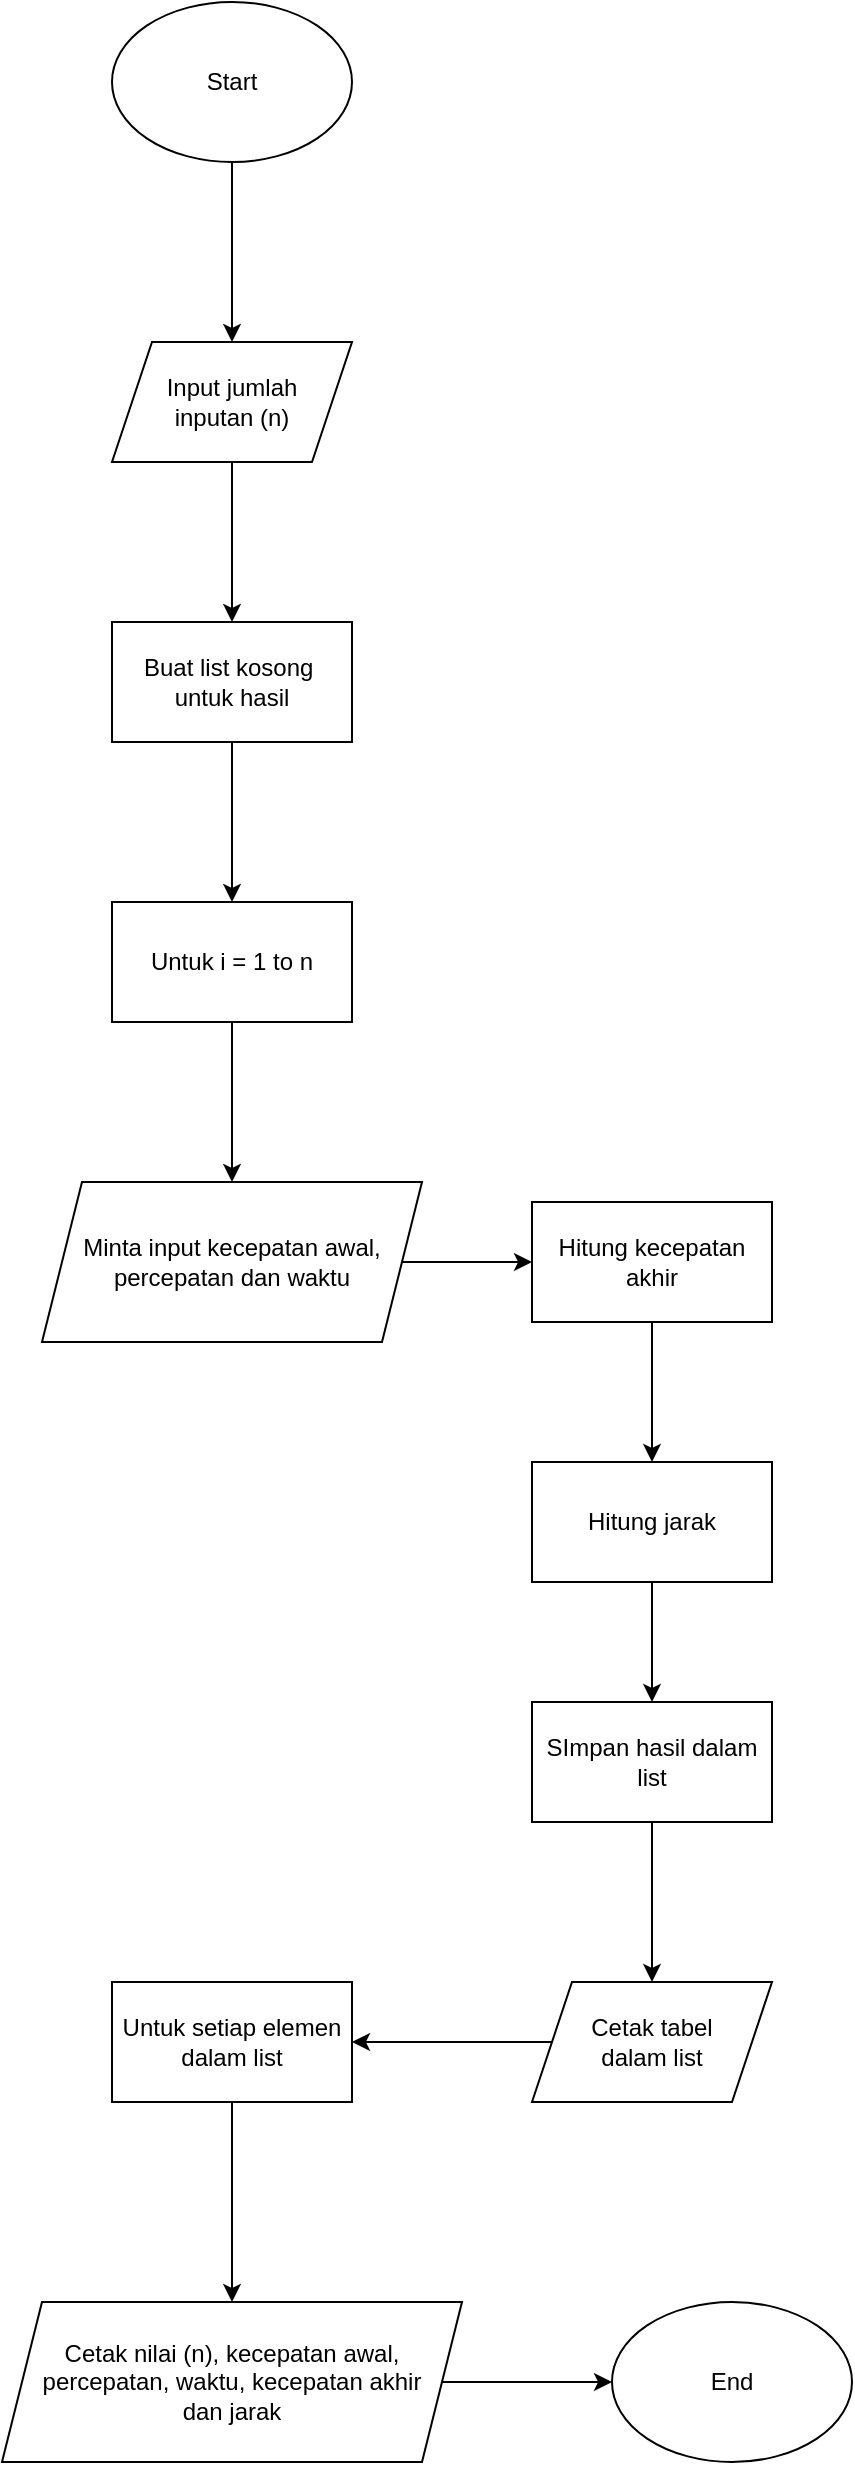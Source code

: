 <mxfile version="24.3.1" type="device">
  <diagram id="C5RBs43oDa-KdzZeNtuy" name="Page-1">
    <mxGraphModel dx="1444" dy="896" grid="1" gridSize="10" guides="1" tooltips="1" connect="1" arrows="1" fold="1" page="1" pageScale="1" pageWidth="827" pageHeight="1169" math="0" shadow="0">
      <root>
        <mxCell id="WIyWlLk6GJQsqaUBKTNV-0" />
        <mxCell id="WIyWlLk6GJQsqaUBKTNV-1" parent="WIyWlLk6GJQsqaUBKTNV-0" />
        <mxCell id="go2JA-3ObFCgA5_KcoTb-2" value="" style="edgeStyle=orthogonalEdgeStyle;rounded=0;orthogonalLoop=1;jettySize=auto;html=1;" edge="1" parent="WIyWlLk6GJQsqaUBKTNV-1" source="go2JA-3ObFCgA5_KcoTb-0" target="go2JA-3ObFCgA5_KcoTb-1">
          <mxGeometry relative="1" as="geometry" />
        </mxCell>
        <mxCell id="go2JA-3ObFCgA5_KcoTb-0" value="Start" style="ellipse;whiteSpace=wrap;html=1;" vertex="1" parent="WIyWlLk6GJQsqaUBKTNV-1">
          <mxGeometry x="330" y="80" width="120" height="80" as="geometry" />
        </mxCell>
        <mxCell id="go2JA-3ObFCgA5_KcoTb-4" value="" style="edgeStyle=orthogonalEdgeStyle;rounded=0;orthogonalLoop=1;jettySize=auto;html=1;" edge="1" parent="WIyWlLk6GJQsqaUBKTNV-1" source="go2JA-3ObFCgA5_KcoTb-1" target="go2JA-3ObFCgA5_KcoTb-3">
          <mxGeometry relative="1" as="geometry" />
        </mxCell>
        <mxCell id="go2JA-3ObFCgA5_KcoTb-1" value="Input jumlah&lt;div&gt;inputan (n)&lt;/div&gt;" style="shape=parallelogram;perimeter=parallelogramPerimeter;whiteSpace=wrap;html=1;fixedSize=1;" vertex="1" parent="WIyWlLk6GJQsqaUBKTNV-1">
          <mxGeometry x="330" y="250" width="120" height="60" as="geometry" />
        </mxCell>
        <mxCell id="go2JA-3ObFCgA5_KcoTb-6" value="" style="edgeStyle=orthogonalEdgeStyle;rounded=0;orthogonalLoop=1;jettySize=auto;html=1;" edge="1" parent="WIyWlLk6GJQsqaUBKTNV-1" source="go2JA-3ObFCgA5_KcoTb-3" target="go2JA-3ObFCgA5_KcoTb-5">
          <mxGeometry relative="1" as="geometry" />
        </mxCell>
        <mxCell id="go2JA-3ObFCgA5_KcoTb-3" value="Buat list kosong&amp;nbsp;&lt;div&gt;untuk hasil&lt;/div&gt;" style="whiteSpace=wrap;html=1;" vertex="1" parent="WIyWlLk6GJQsqaUBKTNV-1">
          <mxGeometry x="330" y="390" width="120" height="60" as="geometry" />
        </mxCell>
        <mxCell id="go2JA-3ObFCgA5_KcoTb-8" value="" style="edgeStyle=orthogonalEdgeStyle;rounded=0;orthogonalLoop=1;jettySize=auto;html=1;" edge="1" parent="WIyWlLk6GJQsqaUBKTNV-1" source="go2JA-3ObFCgA5_KcoTb-5" target="go2JA-3ObFCgA5_KcoTb-7">
          <mxGeometry relative="1" as="geometry" />
        </mxCell>
        <mxCell id="go2JA-3ObFCgA5_KcoTb-5" value="Untuk i = 1 to n" style="whiteSpace=wrap;html=1;" vertex="1" parent="WIyWlLk6GJQsqaUBKTNV-1">
          <mxGeometry x="330" y="530" width="120" height="60" as="geometry" />
        </mxCell>
        <mxCell id="go2JA-3ObFCgA5_KcoTb-10" value="" style="edgeStyle=orthogonalEdgeStyle;rounded=0;orthogonalLoop=1;jettySize=auto;html=1;" edge="1" parent="WIyWlLk6GJQsqaUBKTNV-1" source="go2JA-3ObFCgA5_KcoTb-7" target="go2JA-3ObFCgA5_KcoTb-9">
          <mxGeometry relative="1" as="geometry" />
        </mxCell>
        <mxCell id="go2JA-3ObFCgA5_KcoTb-7" value="Minta input kecepatan awal, percepatan dan waktu" style="shape=parallelogram;perimeter=parallelogramPerimeter;whiteSpace=wrap;html=1;fixedSize=1;" vertex="1" parent="WIyWlLk6GJQsqaUBKTNV-1">
          <mxGeometry x="295" y="670" width="190" height="80" as="geometry" />
        </mxCell>
        <mxCell id="go2JA-3ObFCgA5_KcoTb-12" value="" style="edgeStyle=orthogonalEdgeStyle;rounded=0;orthogonalLoop=1;jettySize=auto;html=1;" edge="1" parent="WIyWlLk6GJQsqaUBKTNV-1" source="go2JA-3ObFCgA5_KcoTb-9" target="go2JA-3ObFCgA5_KcoTb-11">
          <mxGeometry relative="1" as="geometry" />
        </mxCell>
        <mxCell id="go2JA-3ObFCgA5_KcoTb-9" value="Hitung kecepatan akhir" style="whiteSpace=wrap;html=1;" vertex="1" parent="WIyWlLk6GJQsqaUBKTNV-1">
          <mxGeometry x="540" y="680" width="120" height="60" as="geometry" />
        </mxCell>
        <mxCell id="go2JA-3ObFCgA5_KcoTb-14" value="" style="edgeStyle=orthogonalEdgeStyle;rounded=0;orthogonalLoop=1;jettySize=auto;html=1;" edge="1" parent="WIyWlLk6GJQsqaUBKTNV-1" source="go2JA-3ObFCgA5_KcoTb-11" target="go2JA-3ObFCgA5_KcoTb-13">
          <mxGeometry relative="1" as="geometry" />
        </mxCell>
        <mxCell id="go2JA-3ObFCgA5_KcoTb-11" value="Hitung jarak" style="whiteSpace=wrap;html=1;" vertex="1" parent="WIyWlLk6GJQsqaUBKTNV-1">
          <mxGeometry x="540" y="810" width="120" height="60" as="geometry" />
        </mxCell>
        <mxCell id="go2JA-3ObFCgA5_KcoTb-16" value="" style="edgeStyle=orthogonalEdgeStyle;rounded=0;orthogonalLoop=1;jettySize=auto;html=1;" edge="1" parent="WIyWlLk6GJQsqaUBKTNV-1" source="go2JA-3ObFCgA5_KcoTb-13" target="go2JA-3ObFCgA5_KcoTb-15">
          <mxGeometry relative="1" as="geometry" />
        </mxCell>
        <mxCell id="go2JA-3ObFCgA5_KcoTb-13" value="SImpan hasil dalam list" style="whiteSpace=wrap;html=1;" vertex="1" parent="WIyWlLk6GJQsqaUBKTNV-1">
          <mxGeometry x="540" y="930" width="120" height="60" as="geometry" />
        </mxCell>
        <mxCell id="go2JA-3ObFCgA5_KcoTb-18" value="" style="edgeStyle=orthogonalEdgeStyle;rounded=0;orthogonalLoop=1;jettySize=auto;html=1;" edge="1" parent="WIyWlLk6GJQsqaUBKTNV-1" source="go2JA-3ObFCgA5_KcoTb-15" target="go2JA-3ObFCgA5_KcoTb-17">
          <mxGeometry relative="1" as="geometry" />
        </mxCell>
        <mxCell id="go2JA-3ObFCgA5_KcoTb-15" value="Cetak tabel&lt;div&gt;dalam list&lt;/div&gt;" style="shape=parallelogram;perimeter=parallelogramPerimeter;whiteSpace=wrap;html=1;fixedSize=1;" vertex="1" parent="WIyWlLk6GJQsqaUBKTNV-1">
          <mxGeometry x="540" y="1070" width="120" height="60" as="geometry" />
        </mxCell>
        <mxCell id="go2JA-3ObFCgA5_KcoTb-20" value="" style="edgeStyle=orthogonalEdgeStyle;rounded=0;orthogonalLoop=1;jettySize=auto;html=1;" edge="1" parent="WIyWlLk6GJQsqaUBKTNV-1" source="go2JA-3ObFCgA5_KcoTb-17" target="go2JA-3ObFCgA5_KcoTb-19">
          <mxGeometry relative="1" as="geometry" />
        </mxCell>
        <mxCell id="go2JA-3ObFCgA5_KcoTb-17" value="Untuk setiap elemen&lt;div&gt;dalam list&lt;/div&gt;" style="whiteSpace=wrap;html=1;" vertex="1" parent="WIyWlLk6GJQsqaUBKTNV-1">
          <mxGeometry x="330" y="1070" width="120" height="60" as="geometry" />
        </mxCell>
        <mxCell id="go2JA-3ObFCgA5_KcoTb-23" value="" style="edgeStyle=orthogonalEdgeStyle;rounded=0;orthogonalLoop=1;jettySize=auto;html=1;" edge="1" parent="WIyWlLk6GJQsqaUBKTNV-1" source="go2JA-3ObFCgA5_KcoTb-19" target="go2JA-3ObFCgA5_KcoTb-22">
          <mxGeometry relative="1" as="geometry" />
        </mxCell>
        <mxCell id="go2JA-3ObFCgA5_KcoTb-19" value="Cetak nilai (n), kecepatan awal, percepatan, waktu, kecepatan akhir&lt;div&gt;dan jarak&lt;/div&gt;" style="shape=parallelogram;perimeter=parallelogramPerimeter;whiteSpace=wrap;html=1;fixedSize=1;" vertex="1" parent="WIyWlLk6GJQsqaUBKTNV-1">
          <mxGeometry x="275" y="1230" width="230" height="80" as="geometry" />
        </mxCell>
        <mxCell id="go2JA-3ObFCgA5_KcoTb-22" value="End" style="ellipse;whiteSpace=wrap;html=1;" vertex="1" parent="WIyWlLk6GJQsqaUBKTNV-1">
          <mxGeometry x="580" y="1230" width="120" height="80" as="geometry" />
        </mxCell>
      </root>
    </mxGraphModel>
  </diagram>
</mxfile>
